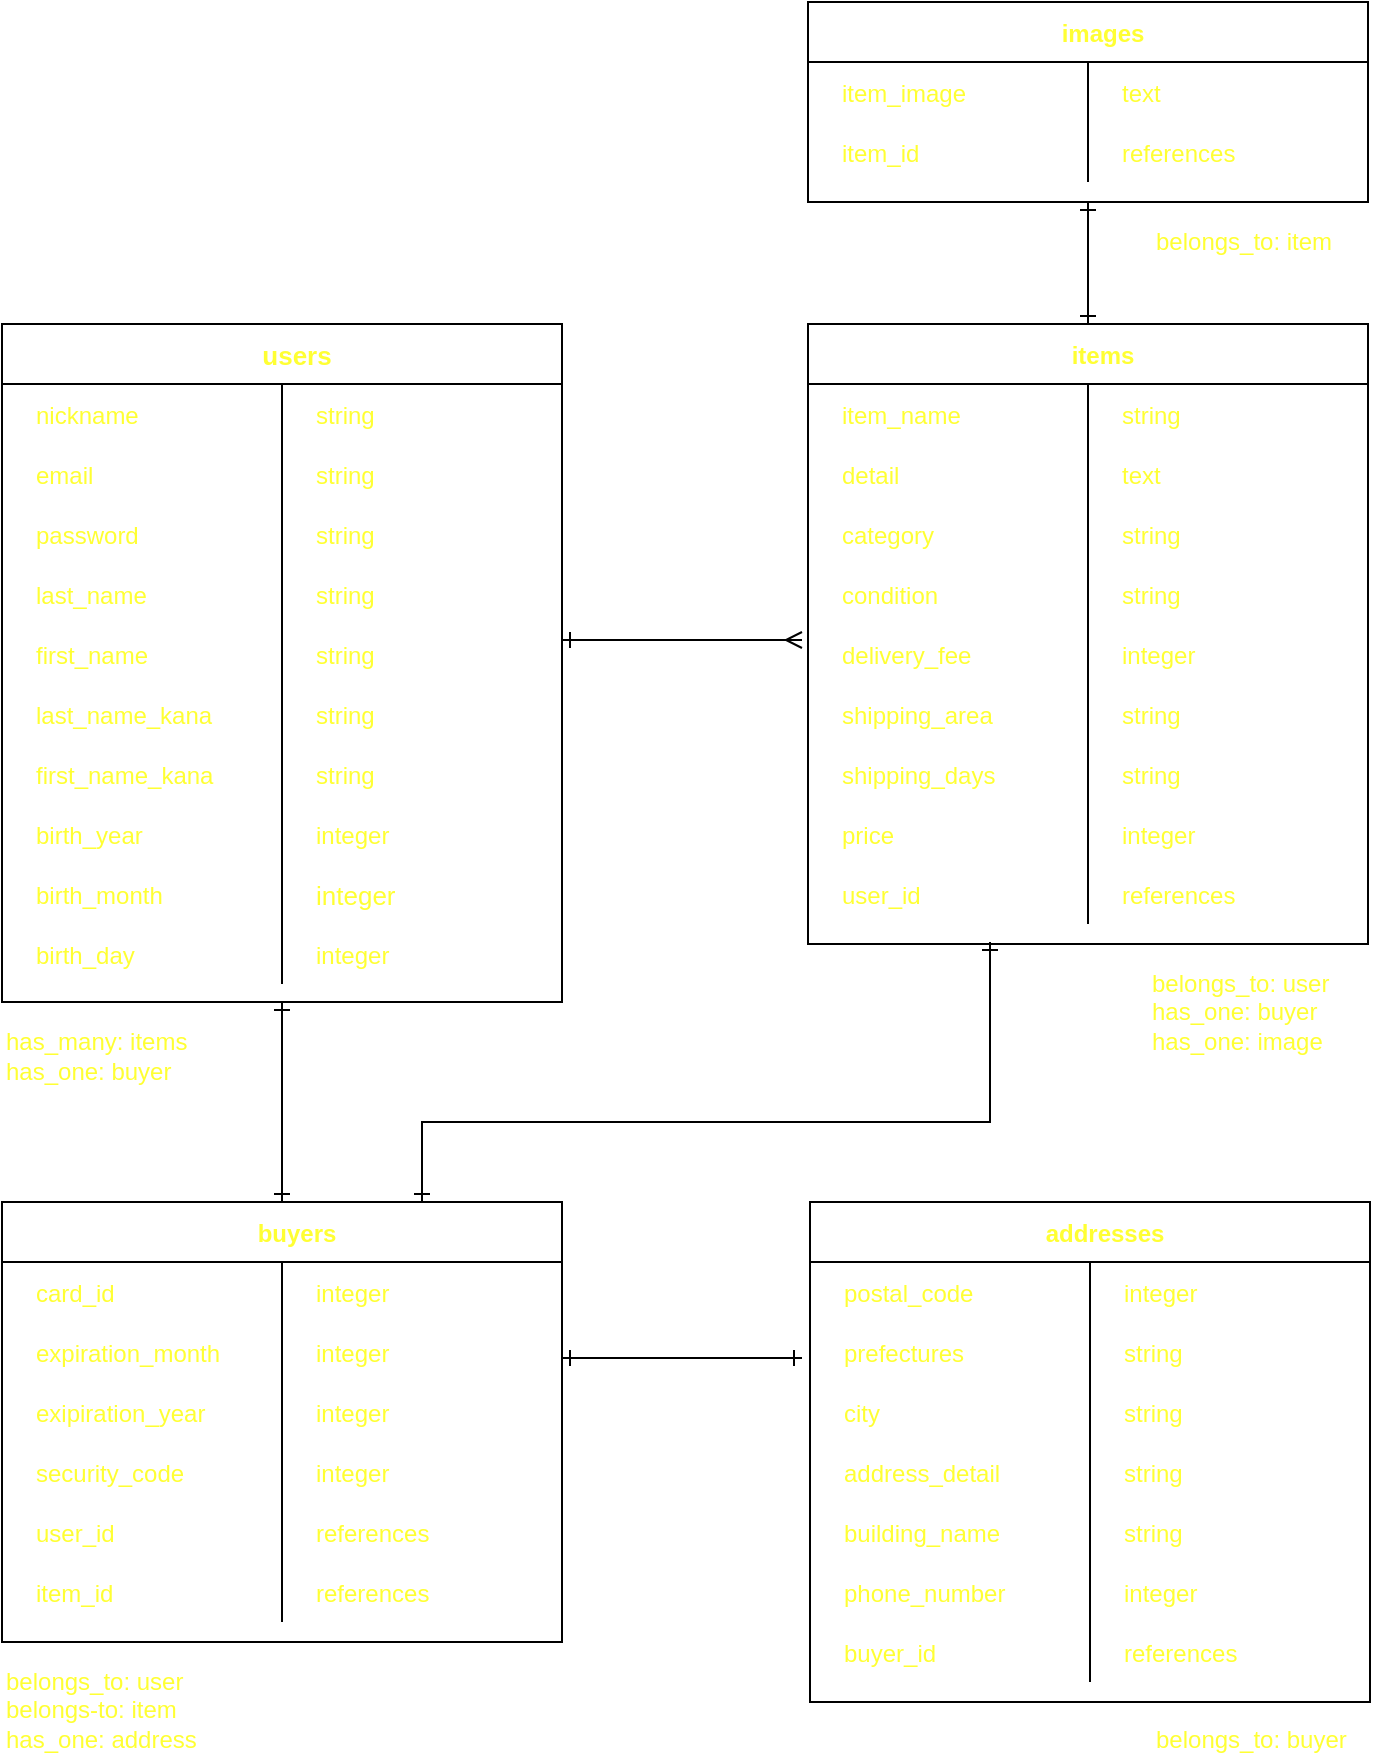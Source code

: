 <mxfile>
    <diagram id="wl_eoOigSxEY1LwPgxFj" name="ページ1">
        <mxGraphModel dx="2180" dy="859" grid="1" gridSize="10" guides="1" tooltips="1" connect="1" arrows="1" fold="1" page="1" pageScale="1" pageWidth="827" pageHeight="1169" background="none" math="0" shadow="0">
            <root>
                <mxCell id="0"/>
                <mxCell id="1" parent="0"/>
                <mxCell id="125" style="edgeStyle=orthogonalEdgeStyle;rounded=0;orthogonalLoop=1;jettySize=auto;html=1;exitX=0.5;exitY=1;exitDx=0;exitDy=0;entryX=0.5;entryY=0;entryDx=0;entryDy=0;fontSize=12;startArrow=ERone;startFill=0;endArrow=ERone;endFill=0;spacingLeft=15;fontColor=#FFFF33;" edge="1" parent="1" source="2" target="38">
                    <mxGeometry relative="1" as="geometry"/>
                </mxCell>
                <mxCell id="2" value="users" style="shape=table;startSize=30;container=1;collapsible=1;childLayout=tableLayout;fixedRows=1;rowLines=0;fontStyle=1;align=center;resizeLast=1;fontSize=13;spacingLeft=15;fontColor=#FFFF33;" parent="1" vertex="1">
                    <mxGeometry x="-760" y="309" width="280" height="339" as="geometry"/>
                </mxCell>
                <mxCell id="3" value="" style="shape=partialRectangle;collapsible=0;dropTarget=0;pointerEvents=0;fillColor=none;top=0;left=0;bottom=0;right=0;points=[[0,0.5],[1,0.5]];portConstraint=eastwest;spacingLeft=15;fontColor=#FFFF33;" parent="2" vertex="1">
                    <mxGeometry y="30" width="280" height="30" as="geometry"/>
                </mxCell>
                <mxCell id="4" value="nickname" style="shape=partialRectangle;connectable=0;fillColor=none;top=0;left=0;bottom=0;right=0;fontStyle=0;overflow=hidden;fontSize=12;align=left;spacingLeft=15;fontColor=#FFFF33;" parent="3" vertex="1">
                    <mxGeometry width="140" height="30" as="geometry"/>
                </mxCell>
                <mxCell id="5" value="string" style="shape=partialRectangle;connectable=0;fillColor=none;top=0;left=0;bottom=0;right=0;align=left;spacingLeft=15;fontStyle=0;overflow=hidden;fontSize=12;fontColor=#FFFF33;" parent="3" vertex="1">
                    <mxGeometry x="140" width="140" height="30" as="geometry"/>
                </mxCell>
                <mxCell id="9" value="" style="shape=partialRectangle;collapsible=0;dropTarget=0;pointerEvents=0;fillColor=none;top=0;left=0;bottom=0;right=0;points=[[0,0.5],[1,0.5]];portConstraint=eastwest;spacingLeft=15;fontColor=#FFFF33;" parent="2" vertex="1">
                    <mxGeometry y="60" width="280" height="30" as="geometry"/>
                </mxCell>
                <mxCell id="10" value="email" style="shape=partialRectangle;connectable=0;fillColor=none;top=0;left=0;bottom=0;right=0;editable=1;overflow=hidden;fontSize=12;align=left;spacingLeft=15;fontColor=#FFFF33;" parent="9" vertex="1">
                    <mxGeometry width="140" height="30" as="geometry"/>
                </mxCell>
                <mxCell id="11" value="string" style="shape=partialRectangle;connectable=0;fillColor=none;top=0;left=0;bottom=0;right=0;align=left;spacingLeft=15;overflow=hidden;fontSize=12;fontColor=#FFFF33;" parent="9" vertex="1">
                    <mxGeometry x="140" width="140" height="30" as="geometry"/>
                </mxCell>
                <mxCell id="12" value="" style="shape=partialRectangle;collapsible=0;dropTarget=0;pointerEvents=0;fillColor=none;top=0;left=0;bottom=0;right=0;points=[[0,0.5],[1,0.5]];portConstraint=eastwest;verticalAlign=bottom;spacingLeft=15;fontColor=#FFFF33;" parent="2" vertex="1">
                    <mxGeometry y="90" width="280" height="30" as="geometry"/>
                </mxCell>
                <mxCell id="13" value="password" style="shape=partialRectangle;connectable=0;fillColor=none;top=0;left=0;bottom=0;right=0;editable=1;overflow=hidden;fontSize=12;align=left;spacingLeft=15;fontColor=#FFFF33;" parent="12" vertex="1">
                    <mxGeometry width="140" height="30" as="geometry"/>
                </mxCell>
                <mxCell id="14" value="string" style="shape=partialRectangle;connectable=0;fillColor=none;top=0;left=0;bottom=0;right=0;align=left;spacingLeft=15;overflow=hidden;fontSize=12;fontColor=#FFFF33;" parent="12" vertex="1">
                    <mxGeometry x="140" width="140" height="30" as="geometry"/>
                </mxCell>
                <mxCell id="50" style="shape=partialRectangle;collapsible=0;dropTarget=0;pointerEvents=0;fillColor=none;top=0;left=0;bottom=0;right=0;points=[[0,0.5],[1,0.5]];portConstraint=eastwest;verticalAlign=bottom;spacingLeft=15;fontColor=#FFFF33;" vertex="1" parent="2">
                    <mxGeometry y="120" width="280" height="30" as="geometry"/>
                </mxCell>
                <mxCell id="51" value="last_name" style="shape=partialRectangle;connectable=0;fillColor=none;top=0;left=0;bottom=0;right=0;editable=1;overflow=hidden;align=left;spacingLeft=15;fontColor=#FFFF33;" vertex="1" parent="50">
                    <mxGeometry width="140" height="30" as="geometry"/>
                </mxCell>
                <mxCell id="52" value="string" style="shape=partialRectangle;connectable=0;fillColor=none;top=0;left=0;bottom=0;right=0;align=left;spacingLeft=15;overflow=hidden;fontSize=12;fontColor=#FFFF33;" vertex="1" parent="50">
                    <mxGeometry x="140" width="140" height="30" as="geometry"/>
                </mxCell>
                <mxCell id="53" style="shape=partialRectangle;collapsible=0;dropTarget=0;pointerEvents=0;fillColor=none;top=0;left=0;bottom=0;right=0;points=[[0,0.5],[1,0.5]];portConstraint=eastwest;verticalAlign=bottom;spacingLeft=15;fontColor=#FFFF33;" vertex="1" parent="2">
                    <mxGeometry y="150" width="280" height="30" as="geometry"/>
                </mxCell>
                <mxCell id="54" value="first_name" style="shape=partialRectangle;connectable=0;fillColor=none;top=0;left=0;bottom=0;right=0;editable=1;overflow=hidden;align=left;spacingLeft=15;fontColor=#FFFF33;" vertex="1" parent="53">
                    <mxGeometry width="140" height="30" as="geometry"/>
                </mxCell>
                <mxCell id="55" value="string" style="shape=partialRectangle;connectable=0;fillColor=none;top=0;left=0;bottom=0;right=0;align=left;spacingLeft=15;overflow=hidden;fontColor=#FFFF33;" vertex="1" parent="53">
                    <mxGeometry x="140" width="140" height="30" as="geometry"/>
                </mxCell>
                <mxCell id="62" style="shape=partialRectangle;collapsible=0;dropTarget=0;pointerEvents=0;fillColor=none;top=0;left=0;bottom=0;right=0;points=[[0,0.5],[1,0.5]];portConstraint=eastwest;verticalAlign=bottom;spacingLeft=15;fontColor=#FFFF33;" vertex="1" parent="2">
                    <mxGeometry y="180" width="280" height="30" as="geometry"/>
                </mxCell>
                <mxCell id="63" value="last_name_kana" style="shape=partialRectangle;connectable=0;fillColor=none;top=0;left=0;bottom=0;right=0;editable=1;overflow=hidden;align=left;spacingLeft=15;fontColor=#FFFF33;" vertex="1" parent="62">
                    <mxGeometry width="140" height="30" as="geometry"/>
                </mxCell>
                <mxCell id="64" value="string" style="shape=partialRectangle;connectable=0;fillColor=none;top=0;left=0;bottom=0;right=0;align=left;spacingLeft=15;overflow=hidden;fontColor=#FFFF33;" vertex="1" parent="62">
                    <mxGeometry x="140" width="140" height="30" as="geometry"/>
                </mxCell>
                <mxCell id="65" style="shape=partialRectangle;collapsible=0;dropTarget=0;pointerEvents=0;fillColor=none;top=0;left=0;bottom=0;right=0;points=[[0,0.5],[1,0.5]];portConstraint=eastwest;verticalAlign=bottom;spacingLeft=15;fontColor=#FFFF33;" vertex="1" parent="2">
                    <mxGeometry y="210" width="280" height="30" as="geometry"/>
                </mxCell>
                <mxCell id="66" value="first_name_kana" style="shape=partialRectangle;connectable=0;fillColor=none;top=0;left=0;bottom=0;right=0;editable=1;overflow=hidden;align=left;spacingLeft=15;fontColor=#FFFF33;" vertex="1" parent="65">
                    <mxGeometry width="140" height="30" as="geometry"/>
                </mxCell>
                <mxCell id="67" value="string" style="shape=partialRectangle;connectable=0;fillColor=none;top=0;left=0;bottom=0;right=0;align=left;spacingLeft=15;overflow=hidden;fontColor=#FFFF33;" vertex="1" parent="65">
                    <mxGeometry x="140" width="140" height="30" as="geometry"/>
                </mxCell>
                <mxCell id="68" style="shape=partialRectangle;collapsible=0;dropTarget=0;pointerEvents=0;fillColor=none;top=0;left=0;bottom=0;right=0;points=[[0,0.5],[1,0.5]];portConstraint=eastwest;verticalAlign=bottom;spacingLeft=15;fontColor=#FFFF33;" vertex="1" parent="2">
                    <mxGeometry y="240" width="280" height="30" as="geometry"/>
                </mxCell>
                <mxCell id="69" value="birth_year" style="shape=partialRectangle;connectable=0;fillColor=none;top=0;left=0;bottom=0;right=0;editable=1;overflow=hidden;align=left;spacingLeft=15;fontColor=#FFFF33;" vertex="1" parent="68">
                    <mxGeometry width="140" height="30" as="geometry"/>
                </mxCell>
                <mxCell id="70" value="integer" style="shape=partialRectangle;connectable=0;fillColor=none;top=0;left=0;bottom=0;right=0;align=left;spacingLeft=15;overflow=hidden;fontColor=#FFFF33;" vertex="1" parent="68">
                    <mxGeometry x="140" width="140" height="30" as="geometry"/>
                </mxCell>
                <mxCell id="71" style="shape=partialRectangle;collapsible=0;dropTarget=0;pointerEvents=0;fillColor=none;top=0;left=0;bottom=0;right=0;points=[[0,0.5],[1,0.5]];portConstraint=eastwest;verticalAlign=bottom;spacingLeft=15;fontColor=#FFFF33;" vertex="1" parent="2">
                    <mxGeometry y="270" width="280" height="30" as="geometry"/>
                </mxCell>
                <mxCell id="72" value="birth_month" style="shape=partialRectangle;connectable=0;fillColor=none;top=0;left=0;bottom=0;right=0;editable=1;overflow=hidden;align=left;spacingLeft=15;fontColor=#FFFF33;" vertex="1" parent="71">
                    <mxGeometry width="140" height="30" as="geometry"/>
                </mxCell>
                <mxCell id="73" value="integer" style="shape=partialRectangle;connectable=0;fillColor=none;top=0;left=0;bottom=0;right=0;align=left;spacingLeft=15;overflow=hidden;fontSize=13;fontColor=#FFFF33;" vertex="1" parent="71">
                    <mxGeometry x="140" width="140" height="30" as="geometry"/>
                </mxCell>
                <mxCell id="74" style="shape=partialRectangle;collapsible=0;dropTarget=0;pointerEvents=0;fillColor=none;top=0;left=0;bottom=0;right=0;points=[[0,0.5],[1,0.5]];portConstraint=eastwest;verticalAlign=bottom;spacingLeft=15;fontColor=#FFFF33;" vertex="1" parent="2">
                    <mxGeometry y="300" width="280" height="30" as="geometry"/>
                </mxCell>
                <mxCell id="75" value="birth_day" style="shape=partialRectangle;connectable=0;fillColor=none;top=0;left=0;bottom=0;right=0;editable=1;overflow=hidden;align=left;spacingLeft=15;fontColor=#FFFF33;" vertex="1" parent="74">
                    <mxGeometry width="140" height="30" as="geometry"/>
                </mxCell>
                <mxCell id="76" value="integer" style="shape=partialRectangle;connectable=0;fillColor=none;top=0;left=0;bottom=0;right=0;align=left;spacingLeft=15;overflow=hidden;fontColor=#FFFF33;" vertex="1" parent="74">
                    <mxGeometry x="140" width="140" height="30" as="geometry"/>
                </mxCell>
                <mxCell id="28" value="items" style="shape=table;startSize=30;container=1;collapsible=1;childLayout=tableLayout;fixedRows=1;rowLines=0;fontStyle=1;align=center;resizeLast=1;spacingLeft=15;fontColor=#FFFF33;" vertex="1" parent="1">
                    <mxGeometry x="-357" y="309" width="280" height="310" as="geometry"/>
                </mxCell>
                <mxCell id="29" value="" style="shape=partialRectangle;collapsible=0;dropTarget=0;pointerEvents=0;fillColor=none;top=0;left=0;bottom=0;right=0;points=[[0,0.5],[1,0.5]];portConstraint=eastwest;spacingLeft=15;fontColor=#FFFF33;" vertex="1" parent="28">
                    <mxGeometry y="30" width="280" height="30" as="geometry"/>
                </mxCell>
                <mxCell id="30" value="item_name" style="shape=partialRectangle;connectable=0;fillColor=none;top=0;left=0;bottom=0;right=0;fontStyle=0;overflow=hidden;align=left;spacingLeft=15;fontColor=#FFFF33;" vertex="1" parent="29">
                    <mxGeometry width="140" height="30" as="geometry"/>
                </mxCell>
                <mxCell id="31" value="string" style="shape=partialRectangle;connectable=0;fillColor=none;top=0;left=0;bottom=0;right=0;align=left;spacingLeft=15;fontStyle=0;overflow=hidden;fontColor=#FFFF33;" vertex="1" parent="29">
                    <mxGeometry x="140" width="140" height="30" as="geometry"/>
                </mxCell>
                <mxCell id="32" value="" style="shape=partialRectangle;collapsible=0;dropTarget=0;pointerEvents=0;fillColor=none;top=0;left=0;bottom=0;right=0;points=[[0,0.5],[1,0.5]];portConstraint=eastwest;spacingLeft=15;fontColor=#FFFF33;" vertex="1" parent="28">
                    <mxGeometry y="60" width="280" height="30" as="geometry"/>
                </mxCell>
                <mxCell id="33" value="detail" style="shape=partialRectangle;connectable=0;fillColor=none;top=0;left=0;bottom=0;right=0;editable=1;overflow=hidden;align=left;spacingLeft=15;fontColor=#FFFF33;" vertex="1" parent="32">
                    <mxGeometry width="140" height="30" as="geometry"/>
                </mxCell>
                <mxCell id="34" value="text" style="shape=partialRectangle;connectable=0;fillColor=none;top=0;left=0;bottom=0;right=0;align=left;spacingLeft=15;overflow=hidden;fontColor=#FFFF33;" vertex="1" parent="32">
                    <mxGeometry x="140" width="140" height="30" as="geometry"/>
                </mxCell>
                <mxCell id="35" value="" style="shape=partialRectangle;collapsible=0;dropTarget=0;pointerEvents=0;fillColor=none;top=0;left=0;bottom=0;right=0;points=[[0,0.5],[1,0.5]];portConstraint=eastwest;spacingLeft=15;fontColor=#FFFF33;" vertex="1" parent="28">
                    <mxGeometry y="90" width="280" height="30" as="geometry"/>
                </mxCell>
                <mxCell id="36" value="category" style="shape=partialRectangle;connectable=0;fillColor=none;top=0;left=0;bottom=0;right=0;editable=1;overflow=hidden;align=left;spacingLeft=15;fontColor=#FFFF33;" vertex="1" parent="35">
                    <mxGeometry width="140" height="30" as="geometry"/>
                </mxCell>
                <mxCell id="37" value="string" style="shape=partialRectangle;connectable=0;fillColor=none;top=0;left=0;bottom=0;right=0;align=left;spacingLeft=15;overflow=hidden;fontColor=#FFFF33;" vertex="1" parent="35">
                    <mxGeometry x="140" width="140" height="30" as="geometry"/>
                </mxCell>
                <mxCell id="89" style="shape=partialRectangle;collapsible=0;dropTarget=0;pointerEvents=0;fillColor=none;top=0;left=0;bottom=0;right=0;points=[[0,0.5],[1,0.5]];portConstraint=eastwest;spacingLeft=15;fontColor=#FFFF33;" vertex="1" parent="28">
                    <mxGeometry y="120" width="280" height="30" as="geometry"/>
                </mxCell>
                <mxCell id="90" value="condition" style="shape=partialRectangle;connectable=0;fillColor=none;top=0;left=0;bottom=0;right=0;editable=1;overflow=hidden;align=left;spacingLeft=15;fontColor=#FFFF33;" vertex="1" parent="89">
                    <mxGeometry width="140" height="30" as="geometry"/>
                </mxCell>
                <mxCell id="91" value="string" style="shape=partialRectangle;connectable=0;fillColor=none;top=0;left=0;bottom=0;right=0;align=left;spacingLeft=15;overflow=hidden;fontColor=#FFFF33;" vertex="1" parent="89">
                    <mxGeometry x="140" width="140" height="30" as="geometry"/>
                </mxCell>
                <mxCell id="86" style="shape=partialRectangle;collapsible=0;dropTarget=0;pointerEvents=0;fillColor=none;top=0;left=0;bottom=0;right=0;points=[[0,0.5],[1,0.5]];portConstraint=eastwest;spacingLeft=15;fontColor=#FFFF33;" vertex="1" parent="28">
                    <mxGeometry y="150" width="280" height="30" as="geometry"/>
                </mxCell>
                <mxCell id="87" value="delivery_fee" style="shape=partialRectangle;connectable=0;fillColor=none;top=0;left=0;bottom=0;right=0;editable=1;overflow=hidden;align=left;spacingLeft=15;fontColor=#FFFF33;" vertex="1" parent="86">
                    <mxGeometry width="140" height="30" as="geometry"/>
                </mxCell>
                <mxCell id="88" value="integer" style="shape=partialRectangle;connectable=0;fillColor=none;top=0;left=0;bottom=0;right=0;align=left;spacingLeft=15;overflow=hidden;fontColor=#FFFF33;" vertex="1" parent="86">
                    <mxGeometry x="140" width="140" height="30" as="geometry"/>
                </mxCell>
                <mxCell id="83" style="shape=partialRectangle;collapsible=0;dropTarget=0;pointerEvents=0;fillColor=none;top=0;left=0;bottom=0;right=0;points=[[0,0.5],[1,0.5]];portConstraint=eastwest;spacingLeft=15;fontColor=#FFFF33;" vertex="1" parent="28">
                    <mxGeometry y="180" width="280" height="30" as="geometry"/>
                </mxCell>
                <mxCell id="84" value="shipping_area" style="shape=partialRectangle;connectable=0;fillColor=none;top=0;left=0;bottom=0;right=0;editable=1;overflow=hidden;align=left;spacingLeft=15;fontColor=#FFFF33;" vertex="1" parent="83">
                    <mxGeometry width="140" height="30" as="geometry"/>
                </mxCell>
                <mxCell id="85" value="string" style="shape=partialRectangle;connectable=0;fillColor=none;top=0;left=0;bottom=0;right=0;align=left;spacingLeft=15;overflow=hidden;fontColor=#FFFF33;" vertex="1" parent="83">
                    <mxGeometry x="140" width="140" height="30" as="geometry"/>
                </mxCell>
                <mxCell id="80" style="shape=partialRectangle;collapsible=0;dropTarget=0;pointerEvents=0;fillColor=none;top=0;left=0;bottom=0;right=0;points=[[0,0.5],[1,0.5]];portConstraint=eastwest;spacingLeft=15;fontColor=#FFFF33;" vertex="1" parent="28">
                    <mxGeometry y="210" width="280" height="30" as="geometry"/>
                </mxCell>
                <mxCell id="81" value="shipping_days" style="shape=partialRectangle;connectable=0;fillColor=none;top=0;left=0;bottom=0;right=0;editable=1;overflow=hidden;align=left;spacingLeft=15;fontColor=#FFFF33;" vertex="1" parent="80">
                    <mxGeometry width="140" height="30" as="geometry"/>
                </mxCell>
                <mxCell id="82" value="string" style="shape=partialRectangle;connectable=0;fillColor=none;top=0;left=0;bottom=0;right=0;align=left;spacingLeft=15;overflow=hidden;fontColor=#FFFF33;" vertex="1" parent="80">
                    <mxGeometry x="140" width="140" height="30" as="geometry"/>
                </mxCell>
                <mxCell id="77" style="shape=partialRectangle;collapsible=0;dropTarget=0;pointerEvents=0;fillColor=none;top=0;left=0;bottom=0;right=0;points=[[0,0.5],[1,0.5]];portConstraint=eastwest;spacingLeft=15;fontColor=#FFFF33;" vertex="1" parent="28">
                    <mxGeometry y="240" width="280" height="30" as="geometry"/>
                </mxCell>
                <mxCell id="78" value="price" style="shape=partialRectangle;connectable=0;fillColor=none;top=0;left=0;bottom=0;right=0;editable=1;overflow=hidden;align=left;spacingLeft=15;fontColor=#FFFF33;" vertex="1" parent="77">
                    <mxGeometry width="140" height="30" as="geometry"/>
                </mxCell>
                <mxCell id="79" value="integer" style="shape=partialRectangle;connectable=0;fillColor=none;top=0;left=0;bottom=0;right=0;align=left;spacingLeft=15;overflow=hidden;fontColor=#FFFF33;" vertex="1" parent="77">
                    <mxGeometry x="140" width="140" height="30" as="geometry"/>
                </mxCell>
                <mxCell id="92" style="shape=partialRectangle;collapsible=0;dropTarget=0;pointerEvents=0;fillColor=none;top=0;left=0;bottom=0;right=0;points=[[0,0.5],[1,0.5]];portConstraint=eastwest;spacingLeft=15;fontColor=#FFFF33;" vertex="1" parent="28">
                    <mxGeometry y="270" width="280" height="30" as="geometry"/>
                </mxCell>
                <mxCell id="93" value="user_id" style="shape=partialRectangle;connectable=0;fillColor=none;top=0;left=0;bottom=0;right=0;editable=1;overflow=hidden;align=left;spacingLeft=15;fontColor=#FFFF33;" vertex="1" parent="92">
                    <mxGeometry width="140" height="30" as="geometry"/>
                </mxCell>
                <mxCell id="94" value="references" style="shape=partialRectangle;connectable=0;fillColor=none;top=0;left=0;bottom=0;right=0;align=left;spacingLeft=15;overflow=hidden;fontColor=#FFFF33;" vertex="1" parent="92">
                    <mxGeometry x="140" width="140" height="30" as="geometry"/>
                </mxCell>
                <mxCell id="169" style="edgeStyle=orthogonalEdgeStyle;rounded=0;orthogonalLoop=1;jettySize=auto;html=1;exitX=0.75;exitY=0;exitDx=0;exitDy=0;fontSize=12;fontColor=#FFFF33;startArrow=ERone;startFill=0;endArrow=ERone;endFill=0;" edge="1" parent="1" source="38">
                    <mxGeometry relative="1" as="geometry">
                        <mxPoint x="-266" y="618" as="targetPoint"/>
                        <Array as="points">
                            <mxPoint x="-550" y="708"/>
                            <mxPoint x="-266" y="708"/>
                        </Array>
                    </mxGeometry>
                </mxCell>
                <mxCell id="38" value="buyers" style="shape=table;startSize=30;container=1;collapsible=1;childLayout=tableLayout;fixedRows=1;rowLines=0;fontStyle=1;align=center;resizeLast=1;spacingLeft=15;fontColor=#FFFF33;" vertex="1" parent="1">
                    <mxGeometry x="-760" y="748" width="280" height="220" as="geometry"/>
                </mxCell>
                <mxCell id="45" value="" style="shape=partialRectangle;collapsible=0;dropTarget=0;pointerEvents=0;fillColor=none;top=0;left=0;bottom=0;right=0;points=[[0,0.5],[1,0.5]];portConstraint=eastwest;spacingLeft=15;fontColor=#FFFF33;" vertex="1" parent="38">
                    <mxGeometry y="30" width="280" height="30" as="geometry"/>
                </mxCell>
                <mxCell id="46" value="card_id" style="shape=partialRectangle;connectable=0;fillColor=none;top=0;left=0;bottom=0;right=0;editable=1;overflow=hidden;verticalAlign=middle;align=left;spacingLeft=15;fontColor=#FFFF33;" vertex="1" parent="45">
                    <mxGeometry width="140" height="30" as="geometry"/>
                </mxCell>
                <mxCell id="47" value="integer" style="shape=partialRectangle;connectable=0;fillColor=none;top=0;left=0;bottom=0;right=0;align=left;spacingLeft=15;overflow=hidden;fontColor=#FFFF33;" vertex="1" parent="45">
                    <mxGeometry x="140" width="140" height="30" as="geometry"/>
                </mxCell>
                <mxCell id="56" style="shape=partialRectangle;collapsible=0;dropTarget=0;pointerEvents=0;fillColor=none;top=0;left=0;bottom=0;right=0;points=[[0,0.5],[1,0.5]];portConstraint=eastwest;spacingLeft=15;fontColor=#FFFF33;" vertex="1" parent="38">
                    <mxGeometry y="60" width="280" height="30" as="geometry"/>
                </mxCell>
                <mxCell id="57" value="expiration_month" style="shape=partialRectangle;connectable=0;fillColor=none;top=0;left=0;bottom=0;right=0;editable=1;overflow=hidden;verticalAlign=middle;align=left;spacingLeft=15;fontColor=#FFFF33;" vertex="1" parent="56">
                    <mxGeometry width="140" height="30" as="geometry"/>
                </mxCell>
                <mxCell id="58" value="integer" style="shape=partialRectangle;connectable=0;fillColor=none;top=0;left=0;bottom=0;right=0;align=left;spacingLeft=15;overflow=hidden;fontColor=#FFFF33;" vertex="1" parent="56">
                    <mxGeometry x="140" width="140" height="30" as="geometry"/>
                </mxCell>
                <mxCell id="59" style="shape=partialRectangle;collapsible=0;dropTarget=0;pointerEvents=0;fillColor=none;top=0;left=0;bottom=0;right=0;points=[[0,0.5],[1,0.5]];portConstraint=eastwest;spacingLeft=15;fontColor=#FFFF33;verticalAlign=middle;" vertex="1" parent="38">
                    <mxGeometry y="90" width="280" height="30" as="geometry"/>
                </mxCell>
                <mxCell id="60" value="exipiration_year" style="shape=partialRectangle;connectable=0;fillColor=none;top=0;left=0;bottom=0;right=0;editable=1;overflow=hidden;verticalAlign=middle;align=left;spacingLeft=15;fontColor=#FFFF33;" vertex="1" parent="59">
                    <mxGeometry width="140" height="30" as="geometry"/>
                </mxCell>
                <mxCell id="61" value="integer" style="shape=partialRectangle;connectable=0;fillColor=none;top=0;left=0;bottom=0;right=0;align=left;spacingLeft=15;overflow=hidden;fontColor=#FFFF33;" vertex="1" parent="59">
                    <mxGeometry x="140" width="140" height="30" as="geometry"/>
                </mxCell>
                <mxCell id="95" style="shape=partialRectangle;collapsible=0;dropTarget=0;pointerEvents=0;fillColor=none;top=0;left=0;bottom=0;right=0;points=[[0,0.5],[1,0.5]];portConstraint=eastwest;spacingLeft=15;fontColor=#FFFF33;" vertex="1" parent="38">
                    <mxGeometry y="120" width="280" height="30" as="geometry"/>
                </mxCell>
                <mxCell id="96" value="security_code" style="shape=partialRectangle;connectable=0;fillColor=none;top=0;left=0;bottom=0;right=0;editable=1;overflow=hidden;verticalAlign=middle;align=left;spacingLeft=15;fontColor=#FFFF33;" vertex="1" parent="95">
                    <mxGeometry width="140" height="30" as="geometry"/>
                </mxCell>
                <mxCell id="97" value="integer" style="shape=partialRectangle;connectable=0;fillColor=none;top=0;left=0;bottom=0;right=0;align=left;spacingLeft=15;overflow=hidden;fontColor=#FFFF33;" vertex="1" parent="95">
                    <mxGeometry x="140" width="140" height="30" as="geometry"/>
                </mxCell>
                <mxCell id="178" style="shape=partialRectangle;collapsible=0;dropTarget=0;pointerEvents=0;fillColor=none;top=0;left=0;bottom=0;right=0;points=[[0,0.5],[1,0.5]];portConstraint=eastwest;spacingLeft=15;fontColor=#FFFF33;" vertex="1" parent="38">
                    <mxGeometry y="150" width="280" height="30" as="geometry"/>
                </mxCell>
                <mxCell id="179" value="user_id" style="shape=partialRectangle;connectable=0;fillColor=none;top=0;left=0;bottom=0;right=0;editable=1;overflow=hidden;verticalAlign=middle;align=left;spacingLeft=15;fontColor=#FFFF33;" vertex="1" parent="178">
                    <mxGeometry width="140" height="30" as="geometry"/>
                </mxCell>
                <mxCell id="180" value="references" style="shape=partialRectangle;connectable=0;fillColor=none;top=0;left=0;bottom=0;right=0;align=left;spacingLeft=15;overflow=hidden;fontColor=#FFFF33;" vertex="1" parent="178">
                    <mxGeometry x="140" width="140" height="30" as="geometry"/>
                </mxCell>
                <mxCell id="175" style="shape=partialRectangle;collapsible=0;dropTarget=0;pointerEvents=0;fillColor=none;top=0;left=0;bottom=0;right=0;points=[[0,0.5],[1,0.5]];portConstraint=eastwest;spacingLeft=15;fontColor=#FFFF33;" vertex="1" parent="38">
                    <mxGeometry y="180" width="280" height="30" as="geometry"/>
                </mxCell>
                <mxCell id="176" value="item_id" style="shape=partialRectangle;connectable=0;fillColor=none;top=0;left=0;bottom=0;right=0;editable=1;overflow=hidden;verticalAlign=middle;align=left;spacingLeft=15;fontColor=#FFFF33;" vertex="1" parent="175">
                    <mxGeometry width="140" height="30" as="geometry"/>
                </mxCell>
                <mxCell id="177" value="references" style="shape=partialRectangle;connectable=0;fillColor=none;top=0;left=0;bottom=0;right=0;align=left;spacingLeft=15;overflow=hidden;fontColor=#FFFF33;" vertex="1" parent="175">
                    <mxGeometry x="140" width="140" height="30" as="geometry"/>
                </mxCell>
                <mxCell id="98" value="addresses" style="shape=table;startSize=30;container=1;collapsible=1;childLayout=tableLayout;fixedRows=1;rowLines=0;fontStyle=1;align=center;resizeLast=1;spacingLeft=15;fontColor=#FFFF33;" vertex="1" parent="1">
                    <mxGeometry x="-356" y="748" width="280" height="250" as="geometry"/>
                </mxCell>
                <mxCell id="99" value="" style="shape=partialRectangle;collapsible=0;dropTarget=0;pointerEvents=0;fillColor=none;top=0;left=0;bottom=0;right=0;points=[[0,0.5],[1,0.5]];portConstraint=eastwest;spacingLeft=15;fontColor=#FFFF33;" vertex="1" parent="98">
                    <mxGeometry y="30" width="280" height="30" as="geometry"/>
                </mxCell>
                <mxCell id="100" value="postal_code" style="shape=partialRectangle;connectable=0;fillColor=none;top=0;left=0;bottom=0;right=0;editable=1;overflow=hidden;align=left;spacingLeft=15;fontColor=#FFFF33;" vertex="1" parent="99">
                    <mxGeometry width="140" height="30" as="geometry"/>
                </mxCell>
                <mxCell id="101" value="integer" style="shape=partialRectangle;connectable=0;fillColor=none;top=0;left=0;bottom=0;right=0;align=left;spacingLeft=15;overflow=hidden;fontColor=#FFFF33;" vertex="1" parent="99">
                    <mxGeometry x="140" width="140" height="30" as="geometry"/>
                </mxCell>
                <mxCell id="102" value="" style="shape=partialRectangle;collapsible=0;dropTarget=0;pointerEvents=0;fillColor=none;top=0;left=0;bottom=0;right=0;points=[[0,0.5],[1,0.5]];portConstraint=eastwest;spacingLeft=15;fontColor=#FFFF33;" vertex="1" parent="98">
                    <mxGeometry y="60" width="280" height="30" as="geometry"/>
                </mxCell>
                <mxCell id="103" value="prefectures" style="shape=partialRectangle;connectable=0;fillColor=none;top=0;left=0;bottom=0;right=0;editable=1;overflow=hidden;verticalAlign=middle;align=left;spacingLeft=15;fontColor=#FFFF33;" vertex="1" parent="102">
                    <mxGeometry width="140" height="30" as="geometry"/>
                </mxCell>
                <mxCell id="104" value="string" style="shape=partialRectangle;connectable=0;fillColor=none;top=0;left=0;bottom=0;right=0;align=left;spacingLeft=15;overflow=hidden;fontColor=#FFFF33;" vertex="1" parent="102">
                    <mxGeometry x="140" width="140" height="30" as="geometry"/>
                </mxCell>
                <mxCell id="105" style="shape=partialRectangle;collapsible=0;dropTarget=0;pointerEvents=0;fillColor=none;top=0;left=0;bottom=0;right=0;points=[[0,0.5],[1,0.5]];portConstraint=eastwest;spacingLeft=15;fontColor=#FFFF33;" vertex="1" parent="98">
                    <mxGeometry y="90" width="280" height="30" as="geometry"/>
                </mxCell>
                <mxCell id="106" value="city" style="shape=partialRectangle;connectable=0;fillColor=none;top=0;left=0;bottom=0;right=0;editable=1;overflow=hidden;verticalAlign=middle;align=left;spacingLeft=15;fontColor=#FFFF33;" vertex="1" parent="105">
                    <mxGeometry width="140" height="30" as="geometry"/>
                </mxCell>
                <mxCell id="107" value="string" style="shape=partialRectangle;connectable=0;fillColor=none;top=0;left=0;bottom=0;right=0;align=left;spacingLeft=15;overflow=hidden;fontColor=#FFFF33;" vertex="1" parent="105">
                    <mxGeometry x="140" width="140" height="30" as="geometry"/>
                </mxCell>
                <mxCell id="108" style="shape=partialRectangle;collapsible=0;dropTarget=0;pointerEvents=0;fillColor=none;top=0;left=0;bottom=0;right=0;points=[[0,0.5],[1,0.5]];portConstraint=eastwest;spacingLeft=15;fontColor=#FFFF33;" vertex="1" parent="98">
                    <mxGeometry y="120" width="280" height="30" as="geometry"/>
                </mxCell>
                <mxCell id="109" value="address_detail" style="shape=partialRectangle;connectable=0;fillColor=none;top=0;left=0;bottom=0;right=0;editable=1;overflow=hidden;verticalAlign=middle;align=left;spacingLeft=15;fontColor=#FFFF33;" vertex="1" parent="108">
                    <mxGeometry width="140" height="30" as="geometry"/>
                </mxCell>
                <mxCell id="110" value="string" style="shape=partialRectangle;connectable=0;fillColor=none;top=0;left=0;bottom=0;right=0;align=left;spacingLeft=15;overflow=hidden;fontColor=#FFFF33;" vertex="1" parent="108">
                    <mxGeometry x="140" width="140" height="30" as="geometry"/>
                </mxCell>
                <mxCell id="111" style="shape=partialRectangle;collapsible=0;dropTarget=0;pointerEvents=0;fillColor=none;top=0;left=0;bottom=0;right=0;points=[[0,0.5],[1,0.5]];portConstraint=eastwest;spacingLeft=15;fontColor=#FFFF33;" vertex="1" parent="98">
                    <mxGeometry y="150" width="280" height="30" as="geometry"/>
                </mxCell>
                <mxCell id="112" value="building_name" style="shape=partialRectangle;connectable=0;fillColor=none;top=0;left=0;bottom=0;right=0;editable=1;overflow=hidden;verticalAlign=middle;align=left;spacingLeft=15;fontColor=#FFFF33;" vertex="1" parent="111">
                    <mxGeometry width="140" height="30" as="geometry"/>
                </mxCell>
                <mxCell id="113" value="string" style="shape=partialRectangle;connectable=0;fillColor=none;top=0;left=0;bottom=0;right=0;align=left;spacingLeft=15;overflow=hidden;fontColor=#FFFF33;" vertex="1" parent="111">
                    <mxGeometry x="140" width="140" height="30" as="geometry"/>
                </mxCell>
                <mxCell id="114" style="shape=partialRectangle;collapsible=0;dropTarget=0;pointerEvents=0;fillColor=none;top=0;left=0;bottom=0;right=0;points=[[0,0.5],[1,0.5]];portConstraint=eastwest;spacingLeft=15;fontColor=#FFFF33;" vertex="1" parent="98">
                    <mxGeometry y="180" width="280" height="30" as="geometry"/>
                </mxCell>
                <mxCell id="115" value="phone_number" style="shape=partialRectangle;connectable=0;fillColor=none;top=0;left=0;bottom=0;right=0;editable=1;overflow=hidden;verticalAlign=middle;align=left;spacingLeft=15;fontColor=#FFFF33;" vertex="1" parent="114">
                    <mxGeometry width="140" height="30" as="geometry"/>
                </mxCell>
                <mxCell id="116" value="integer" style="shape=partialRectangle;connectable=0;fillColor=none;top=0;left=0;bottom=0;right=0;align=left;spacingLeft=15;overflow=hidden;fontColor=#FFFF33;" vertex="1" parent="114">
                    <mxGeometry x="140" width="140" height="30" as="geometry"/>
                </mxCell>
                <mxCell id="117" style="shape=partialRectangle;collapsible=0;dropTarget=0;pointerEvents=0;fillColor=none;top=0;left=0;bottom=0;right=0;points=[[0,0.5],[1,0.5]];portConstraint=eastwest;spacingLeft=15;fontColor=#FFFF33;" vertex="1" parent="98">
                    <mxGeometry y="210" width="280" height="30" as="geometry"/>
                </mxCell>
                <mxCell id="118" value="buyer_id" style="shape=partialRectangle;connectable=0;fillColor=none;top=0;left=0;bottom=0;right=0;editable=1;overflow=hidden;verticalAlign=middle;align=left;spacingLeft=15;fontColor=#FFFF33;" vertex="1" parent="117">
                    <mxGeometry width="140" height="30" as="geometry"/>
                </mxCell>
                <mxCell id="119" value="references" style="shape=partialRectangle;connectable=0;fillColor=none;top=0;left=0;bottom=0;right=0;align=left;spacingLeft=15;overflow=hidden;fontColor=#FFFF33;" vertex="1" parent="117">
                    <mxGeometry x="140" width="140" height="30" as="geometry"/>
                </mxCell>
                <mxCell id="123" style="edgeStyle=orthogonalEdgeStyle;rounded=0;orthogonalLoop=1;jettySize=auto;html=1;exitX=1;exitY=0.5;exitDx=0;exitDy=0;entryX=0;entryY=0.5;entryDx=0;entryDy=0;fontSize=12;startArrow=ERone;startFill=0;endArrow=ERmany;endFill=0;spacingLeft=15;fontColor=#FFFF33;" edge="1" parent="1">
                    <mxGeometry relative="1" as="geometry">
                        <mxPoint x="-480" y="467" as="sourcePoint"/>
                        <mxPoint x="-360" y="467" as="targetPoint"/>
                        <Array as="points">
                            <mxPoint x="-410" y="467"/>
                            <mxPoint x="-410" y="467"/>
                        </Array>
                    </mxGeometry>
                </mxCell>
                <mxCell id="126" style="edgeStyle=orthogonalEdgeStyle;rounded=0;orthogonalLoop=1;jettySize=auto;html=1;exitX=1;exitY=0.5;exitDx=0;exitDy=0;entryX=0;entryY=0.5;entryDx=0;entryDy=0;fontSize=12;startArrow=ERone;startFill=0;endArrow=ERone;endFill=0;spacingLeft=15;fontColor=#FFFF33;" edge="1" parent="1">
                    <mxGeometry relative="1" as="geometry">
                        <mxPoint x="-480" y="826" as="sourcePoint"/>
                        <mxPoint x="-360" y="826" as="targetPoint"/>
                    </mxGeometry>
                </mxCell>
                <mxCell id="165" style="edgeStyle=orthogonalEdgeStyle;rounded=0;orthogonalLoop=1;jettySize=auto;html=1;exitX=0.5;exitY=1;exitDx=0;exitDy=0;entryX=0.5;entryY=0;entryDx=0;entryDy=0;fontSize=12;fontColor=#FFFF33;startArrow=ERone;startFill=0;endArrow=ERone;endFill=0;" edge="1" parent="1" source="146" target="28">
                    <mxGeometry relative="1" as="geometry"/>
                </mxCell>
                <mxCell id="146" value="images" style="shape=table;startSize=30;container=1;collapsible=1;childLayout=tableLayout;fixedRows=1;rowLines=0;fontStyle=1;align=center;resizeLast=1;spacingLeft=15;fontColor=#FFFF33;" vertex="1" parent="1">
                    <mxGeometry x="-357" y="148" width="280" height="100" as="geometry"/>
                </mxCell>
                <mxCell id="147" value="" style="shape=partialRectangle;collapsible=0;dropTarget=0;pointerEvents=0;fillColor=none;top=0;left=0;bottom=0;right=0;points=[[0,0.5],[1,0.5]];portConstraint=eastwest;spacingLeft=15;fontColor=#FFFF33;" vertex="1" parent="146">
                    <mxGeometry y="30" width="280" height="30" as="geometry"/>
                </mxCell>
                <mxCell id="148" value="item_image" style="shape=partialRectangle;connectable=0;fillColor=none;top=0;left=0;bottom=0;right=0;editable=1;overflow=hidden;align=left;spacingLeft=15;fontColor=#FFFF33;" vertex="1" parent="147">
                    <mxGeometry width="140" height="30" as="geometry"/>
                </mxCell>
                <mxCell id="149" value="text" style="shape=partialRectangle;connectable=0;fillColor=none;top=0;left=0;bottom=0;right=0;align=left;spacingLeft=15;overflow=hidden;fontColor=#FFFF33;" vertex="1" parent="147">
                    <mxGeometry x="140" width="140" height="30" as="geometry"/>
                </mxCell>
                <mxCell id="150" value="" style="shape=partialRectangle;collapsible=0;dropTarget=0;pointerEvents=0;fillColor=none;top=0;left=0;bottom=0;right=0;points=[[0,0.5],[1,0.5]];portConstraint=eastwest;spacingLeft=15;fontColor=#FFFF33;" vertex="1" parent="146">
                    <mxGeometry y="60" width="280" height="30" as="geometry"/>
                </mxCell>
                <mxCell id="151" value="item_id" style="shape=partialRectangle;connectable=0;fillColor=none;top=0;left=0;bottom=0;right=0;editable=1;overflow=hidden;verticalAlign=middle;align=left;spacingLeft=15;fontColor=#FFFF33;" vertex="1" parent="150">
                    <mxGeometry width="140" height="30" as="geometry"/>
                </mxCell>
                <mxCell id="152" value="references" style="shape=partialRectangle;connectable=0;fillColor=none;top=0;left=0;bottom=0;right=0;align=left;spacingLeft=15;overflow=hidden;fontColor=#FFFF33;" vertex="1" parent="150">
                    <mxGeometry x="140" width="140" height="30" as="geometry"/>
                </mxCell>
                <mxCell id="170" value="belongs_to: user&lt;br&gt;has_one: buyer&lt;br&gt;has_one: image" style="text;html=1;align=left;verticalAlign=middle;resizable=0;points=[];autosize=1;strokeColor=none;fontSize=12;fontColor=#FFFF33;" vertex="1" parent="1">
                    <mxGeometry x="-187" y="628" width="100" height="50" as="geometry"/>
                </mxCell>
                <mxCell id="171" value="has_many: items&lt;br&gt;has_one: buyer" style="text;html=1;align=left;verticalAlign=middle;resizable=0;points=[];autosize=1;strokeColor=none;fontSize=12;fontColor=#FFFF33;" vertex="1" parent="1">
                    <mxGeometry x="-760" y="660" width="110" height="30" as="geometry"/>
                </mxCell>
                <mxCell id="172" value="belongs_to: user&lt;br&gt;belongs-to: item&lt;br&gt;has_one: address" style="text;html=1;align=left;verticalAlign=middle;resizable=0;points=[];autosize=1;strokeColor=none;fontSize=12;fontColor=#FFFF33;" vertex="1" parent="1">
                    <mxGeometry x="-760" y="977" width="110" height="50" as="geometry"/>
                </mxCell>
                <mxCell id="173" value="belongs_to: buyer" style="text;html=1;align=left;verticalAlign=middle;resizable=0;points=[];autosize=1;strokeColor=none;fontSize=12;fontColor=#FFFF33;" vertex="1" parent="1">
                    <mxGeometry x="-185" y="1007" width="110" height="20" as="geometry"/>
                </mxCell>
                <mxCell id="174" value="belongs_to: item" style="text;html=1;align=left;verticalAlign=middle;resizable=0;points=[];autosize=1;strokeColor=none;fontSize=12;fontColor=#FFFF33;" vertex="1" parent="1">
                    <mxGeometry x="-185" y="258" width="100" height="20" as="geometry"/>
                </mxCell>
            </root>
        </mxGraphModel>
    </diagram>
</mxfile>